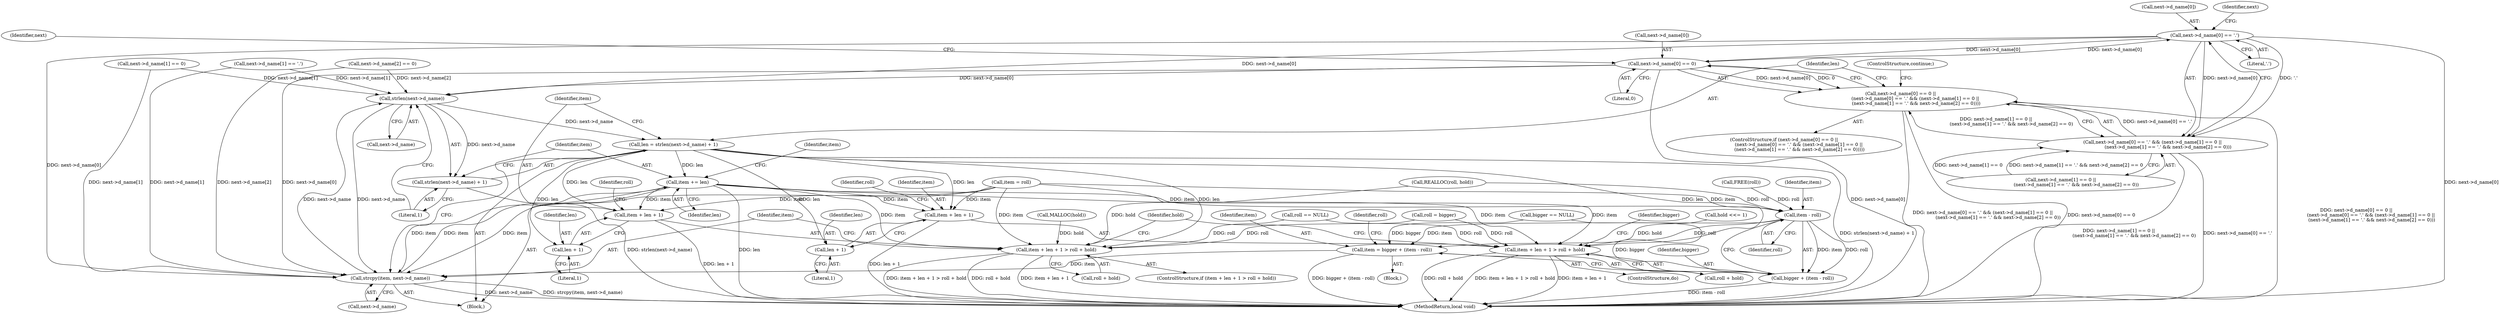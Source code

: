 digraph "0_pigz_fdad1406b3ec809f4954ff7cdf9e99eb18c2458f@array" {
"1000452" [label="(Call,next->d_name[0] == '.')"];
"1000444" [label="(Call,next->d_name[0] == 0)"];
"1000452" [label="(Call,next->d_name[0] == '.')"];
"1000443" [label="(Call,next->d_name[0] == 0 ||\n                    (next->d_name[0] == '.' && (next->d_name[1] == 0 ||\n                     (next->d_name[1] == '.' && next->d_name[2] == 0))))"];
"1000451" [label="(Call,next->d_name[0] == '.' && (next->d_name[1] == 0 ||\n                     (next->d_name[1] == '.' && next->d_name[2] == 0)))"];
"1000486" [label="(Call,strlen(next->d_name))"];
"1000483" [label="(Call,len = strlen(next->d_name) + 1)"];
"1000492" [label="(Call,item + len + 1 > roll + hold)"];
"1000493" [label="(Call,item + len + 1)"];
"1000495" [label="(Call,len + 1)"];
"1000507" [label="(Call,item + len + 1 > roll + hold)"];
"1000508" [label="(Call,item + len + 1)"];
"1000510" [label="(Call,len + 1)"];
"1000546" [label="(Call,item += len)"];
"1000535" [label="(Call,item - roll)"];
"1000531" [label="(Call,item = bigger + (item - roll))"];
"1000541" [label="(Call,strcpy(item, next->d_name))"];
"1000533" [label="(Call,bigger + (item - roll))"];
"1000485" [label="(Call,strlen(next->d_name) + 1)"];
"1000498" [label="(Call,roll + hold)"];
"1000442" [label="(ControlStructure,if (next->d_name[0] == 0 ||\n                    (next->d_name[0] == '.' && (next->d_name[1] == 0 ||\n                     (next->d_name[1] == '.' && next->d_name[2] == 0)))))"];
"1000491" [label="(ControlStructure,if (item + len + 1 > roll + hold))"];
"1000452" [label="(Call,next->d_name[0] == '.')"];
"1000538" [label="(Call,roll = bigger)"];
"1000547" [label="(Identifier,item)"];
"1000458" [label="(Literal,'.')"];
"1000444" [label="(Call,next->d_name[0] == 0)"];
"1000487" [label="(Call,next->d_name)"];
"1000468" [label="(Call,next->d_name[1] == '.')"];
"1000534" [label="(Identifier,bigger)"];
"1000499" [label="(Identifier,roll)"];
"1000510" [label="(Call,len + 1)"];
"1000512" [label="(Literal,1)"];
"1000421" [label="(Call,roll == NULL)"];
"1000441" [label="(Block,)"];
"1000483" [label="(Call,len = strlen(next->d_name) + 1)"];
"1000501" [label="(Block,)"];
"1000495" [label="(Call,len + 1)"];
"1000526" [label="(Call,FREE(roll))"];
"1000486" [label="(Call,strlen(next->d_name))"];
"1000482" [label="(ControlStructure,continue;)"];
"1000490" [label="(Literal,1)"];
"1000492" [label="(Call,item + len + 1 > roll + hold)"];
"1000459" [label="(Call,next->d_name[1] == 0 ||\n                     (next->d_name[1] == '.' && next->d_name[2] == 0))"];
"1000532" [label="(Identifier,item)"];
"1000443" [label="(Call,next->d_name[0] == 0 ||\n                    (next->d_name[0] == '.' && (next->d_name[1] == 0 ||\n                     (next->d_name[1] == '.' && next->d_name[2] == 0))))"];
"1000450" [label="(Literal,0)"];
"1000535" [label="(Call,item - roll)"];
"1000445" [label="(Call,next->d_name[0])"];
"1000508" [label="(Call,item + len + 1)"];
"1000531" [label="(Call,item = bigger + (item - roll))"];
"1000493" [label="(Call,item + len + 1)"];
"1001438" [label="(MethodReturn,local void)"];
"1000485" [label="(Call,strlen(next->d_name) + 1)"];
"1000451" [label="(Call,next->d_name[0] == '.' && (next->d_name[1] == 0 ||\n                     (next->d_name[1] == '.' && next->d_name[2] == 0)))"];
"1000496" [label="(Identifier,len)"];
"1000537" [label="(Identifier,roll)"];
"1000536" [label="(Identifier,item)"];
"1000418" [label="(Call,MALLOC(hold))"];
"1000522" [label="(Call,bigger == NULL)"];
"1000484" [label="(Identifier,len)"];
"1000513" [label="(Call,roll + hold)"];
"1000511" [label="(Identifier,len)"];
"1000539" [label="(Identifier,roll)"];
"1000497" [label="(Literal,1)"];
"1000502" [label="(ControlStructure,do)"];
"1000517" [label="(Identifier,bigger)"];
"1000504" [label="(Call,hold <<= 1)"];
"1000460" [label="(Call,next->d_name[1] == 0)"];
"1000507" [label="(Call,item + len + 1 > roll + hold)"];
"1000541" [label="(Call,strcpy(item, next->d_name))"];
"1000533" [label="(Call,bigger + (item - roll))"];
"1000455" [label="(Identifier,next)"];
"1000431" [label="(Call,item = roll)"];
"1000551" [label="(Identifier,item)"];
"1000453" [label="(Call,next->d_name[0])"];
"1000514" [label="(Identifier,roll)"];
"1000475" [label="(Call,next->d_name[2] == 0)"];
"1000509" [label="(Identifier,item)"];
"1000548" [label="(Identifier,len)"];
"1000494" [label="(Identifier,item)"];
"1000518" [label="(Call,REALLOC(roll, hold))"];
"1000543" [label="(Call,next->d_name)"];
"1000542" [label="(Identifier,item)"];
"1000463" [label="(Identifier,next)"];
"1000546" [label="(Call,item += len)"];
"1000505" [label="(Identifier,hold)"];
"1000452" -> "1000451"  [label="AST: "];
"1000452" -> "1000458"  [label="CFG: "];
"1000453" -> "1000452"  [label="AST: "];
"1000458" -> "1000452"  [label="AST: "];
"1000463" -> "1000452"  [label="CFG: "];
"1000451" -> "1000452"  [label="CFG: "];
"1000452" -> "1001438"  [label="DDG: next->d_name[0]"];
"1000452" -> "1000444"  [label="DDG: next->d_name[0]"];
"1000452" -> "1000451"  [label="DDG: next->d_name[0]"];
"1000452" -> "1000451"  [label="DDG: '.'"];
"1000444" -> "1000452"  [label="DDG: next->d_name[0]"];
"1000452" -> "1000486"  [label="DDG: next->d_name[0]"];
"1000452" -> "1000541"  [label="DDG: next->d_name[0]"];
"1000444" -> "1000443"  [label="AST: "];
"1000444" -> "1000450"  [label="CFG: "];
"1000445" -> "1000444"  [label="AST: "];
"1000450" -> "1000444"  [label="AST: "];
"1000455" -> "1000444"  [label="CFG: "];
"1000443" -> "1000444"  [label="CFG: "];
"1000444" -> "1001438"  [label="DDG: next->d_name[0]"];
"1000444" -> "1000443"  [label="DDG: next->d_name[0]"];
"1000444" -> "1000443"  [label="DDG: 0"];
"1000444" -> "1000486"  [label="DDG: next->d_name[0]"];
"1000444" -> "1000541"  [label="DDG: next->d_name[0]"];
"1000443" -> "1000442"  [label="AST: "];
"1000443" -> "1000451"  [label="CFG: "];
"1000451" -> "1000443"  [label="AST: "];
"1000482" -> "1000443"  [label="CFG: "];
"1000484" -> "1000443"  [label="CFG: "];
"1000443" -> "1001438"  [label="DDG: next->d_name[0] == 0 ||\n                    (next->d_name[0] == '.' && (next->d_name[1] == 0 ||\n                     (next->d_name[1] == '.' && next->d_name[2] == 0)))"];
"1000443" -> "1001438"  [label="DDG: next->d_name[0] == '.' && (next->d_name[1] == 0 ||\n                     (next->d_name[1] == '.' && next->d_name[2] == 0))"];
"1000443" -> "1001438"  [label="DDG: next->d_name[0] == 0"];
"1000451" -> "1000443"  [label="DDG: next->d_name[0] == '.'"];
"1000451" -> "1000443"  [label="DDG: next->d_name[1] == 0 ||\n                     (next->d_name[1] == '.' && next->d_name[2] == 0)"];
"1000451" -> "1000459"  [label="CFG: "];
"1000459" -> "1000451"  [label="AST: "];
"1000451" -> "1001438"  [label="DDG: next->d_name[1] == 0 ||\n                     (next->d_name[1] == '.' && next->d_name[2] == 0)"];
"1000451" -> "1001438"  [label="DDG: next->d_name[0] == '.'"];
"1000459" -> "1000451"  [label="DDG: next->d_name[1] == 0"];
"1000459" -> "1000451"  [label="DDG: next->d_name[1] == '.' && next->d_name[2] == 0"];
"1000486" -> "1000485"  [label="AST: "];
"1000486" -> "1000487"  [label="CFG: "];
"1000487" -> "1000486"  [label="AST: "];
"1000490" -> "1000486"  [label="CFG: "];
"1000486" -> "1000483"  [label="DDG: next->d_name"];
"1000486" -> "1000485"  [label="DDG: next->d_name"];
"1000460" -> "1000486"  [label="DDG: next->d_name[1]"];
"1000475" -> "1000486"  [label="DDG: next->d_name[2]"];
"1000468" -> "1000486"  [label="DDG: next->d_name[1]"];
"1000541" -> "1000486"  [label="DDG: next->d_name"];
"1000486" -> "1000541"  [label="DDG: next->d_name"];
"1000483" -> "1000441"  [label="AST: "];
"1000483" -> "1000485"  [label="CFG: "];
"1000484" -> "1000483"  [label="AST: "];
"1000485" -> "1000483"  [label="AST: "];
"1000494" -> "1000483"  [label="CFG: "];
"1000483" -> "1001438"  [label="DDG: strlen(next->d_name) + 1"];
"1000483" -> "1000492"  [label="DDG: len"];
"1000483" -> "1000493"  [label="DDG: len"];
"1000483" -> "1000495"  [label="DDG: len"];
"1000483" -> "1000507"  [label="DDG: len"];
"1000483" -> "1000508"  [label="DDG: len"];
"1000483" -> "1000510"  [label="DDG: len"];
"1000483" -> "1000546"  [label="DDG: len"];
"1000492" -> "1000491"  [label="AST: "];
"1000492" -> "1000498"  [label="CFG: "];
"1000493" -> "1000492"  [label="AST: "];
"1000498" -> "1000492"  [label="AST: "];
"1000505" -> "1000492"  [label="CFG: "];
"1000542" -> "1000492"  [label="CFG: "];
"1000492" -> "1001438"  [label="DDG: roll + hold"];
"1000492" -> "1001438"  [label="DDG: item + len + 1"];
"1000492" -> "1001438"  [label="DDG: item + len + 1 > roll + hold"];
"1000431" -> "1000492"  [label="DDG: item"];
"1000546" -> "1000492"  [label="DDG: item"];
"1000538" -> "1000492"  [label="DDG: roll"];
"1000421" -> "1000492"  [label="DDG: roll"];
"1000518" -> "1000492"  [label="DDG: hold"];
"1000418" -> "1000492"  [label="DDG: hold"];
"1000493" -> "1000495"  [label="CFG: "];
"1000494" -> "1000493"  [label="AST: "];
"1000495" -> "1000493"  [label="AST: "];
"1000499" -> "1000493"  [label="CFG: "];
"1000493" -> "1001438"  [label="DDG: len + 1"];
"1000431" -> "1000493"  [label="DDG: item"];
"1000546" -> "1000493"  [label="DDG: item"];
"1000495" -> "1000497"  [label="CFG: "];
"1000496" -> "1000495"  [label="AST: "];
"1000497" -> "1000495"  [label="AST: "];
"1000507" -> "1000502"  [label="AST: "];
"1000507" -> "1000513"  [label="CFG: "];
"1000508" -> "1000507"  [label="AST: "];
"1000513" -> "1000507"  [label="AST: "];
"1000505" -> "1000507"  [label="CFG: "];
"1000517" -> "1000507"  [label="CFG: "];
"1000507" -> "1001438"  [label="DDG: roll + hold"];
"1000507" -> "1001438"  [label="DDG: item + len + 1 > roll + hold"];
"1000507" -> "1001438"  [label="DDG: item + len + 1"];
"1000431" -> "1000507"  [label="DDG: item"];
"1000546" -> "1000507"  [label="DDG: item"];
"1000538" -> "1000507"  [label="DDG: roll"];
"1000421" -> "1000507"  [label="DDG: roll"];
"1000504" -> "1000507"  [label="DDG: hold"];
"1000508" -> "1000510"  [label="CFG: "];
"1000509" -> "1000508"  [label="AST: "];
"1000510" -> "1000508"  [label="AST: "];
"1000514" -> "1000508"  [label="CFG: "];
"1000508" -> "1001438"  [label="DDG: len + 1"];
"1000431" -> "1000508"  [label="DDG: item"];
"1000546" -> "1000508"  [label="DDG: item"];
"1000510" -> "1000512"  [label="CFG: "];
"1000511" -> "1000510"  [label="AST: "];
"1000512" -> "1000510"  [label="AST: "];
"1000546" -> "1000441"  [label="AST: "];
"1000546" -> "1000548"  [label="CFG: "];
"1000547" -> "1000546"  [label="AST: "];
"1000548" -> "1000546"  [label="AST: "];
"1000551" -> "1000546"  [label="CFG: "];
"1000546" -> "1001438"  [label="DDG: len"];
"1000546" -> "1000535"  [label="DDG: item"];
"1000546" -> "1000541"  [label="DDG: item"];
"1000541" -> "1000546"  [label="DDG: item"];
"1000535" -> "1000533"  [label="AST: "];
"1000535" -> "1000537"  [label="CFG: "];
"1000536" -> "1000535"  [label="AST: "];
"1000537" -> "1000535"  [label="AST: "];
"1000533" -> "1000535"  [label="CFG: "];
"1000535" -> "1000531"  [label="DDG: item"];
"1000535" -> "1000531"  [label="DDG: roll"];
"1000535" -> "1000533"  [label="DDG: item"];
"1000535" -> "1000533"  [label="DDG: roll"];
"1000431" -> "1000535"  [label="DDG: item"];
"1000518" -> "1000535"  [label="DDG: roll"];
"1000526" -> "1000535"  [label="DDG: roll"];
"1000531" -> "1000501"  [label="AST: "];
"1000531" -> "1000533"  [label="CFG: "];
"1000532" -> "1000531"  [label="AST: "];
"1000533" -> "1000531"  [label="AST: "];
"1000539" -> "1000531"  [label="CFG: "];
"1000531" -> "1001438"  [label="DDG: bigger + (item - roll)"];
"1000522" -> "1000531"  [label="DDG: bigger"];
"1000531" -> "1000541"  [label="DDG: item"];
"1000541" -> "1000441"  [label="AST: "];
"1000541" -> "1000543"  [label="CFG: "];
"1000542" -> "1000541"  [label="AST: "];
"1000543" -> "1000541"  [label="AST: "];
"1000547" -> "1000541"  [label="CFG: "];
"1000541" -> "1001438"  [label="DDG: next->d_name"];
"1000541" -> "1001438"  [label="DDG: strcpy(item, next->d_name)"];
"1000431" -> "1000541"  [label="DDG: item"];
"1000460" -> "1000541"  [label="DDG: next->d_name[1]"];
"1000475" -> "1000541"  [label="DDG: next->d_name[2]"];
"1000468" -> "1000541"  [label="DDG: next->d_name[1]"];
"1000534" -> "1000533"  [label="AST: "];
"1000533" -> "1001438"  [label="DDG: item - roll"];
"1000522" -> "1000533"  [label="DDG: bigger"];
"1000485" -> "1000490"  [label="CFG: "];
"1000490" -> "1000485"  [label="AST: "];
"1000485" -> "1001438"  [label="DDG: strlen(next->d_name)"];
}
